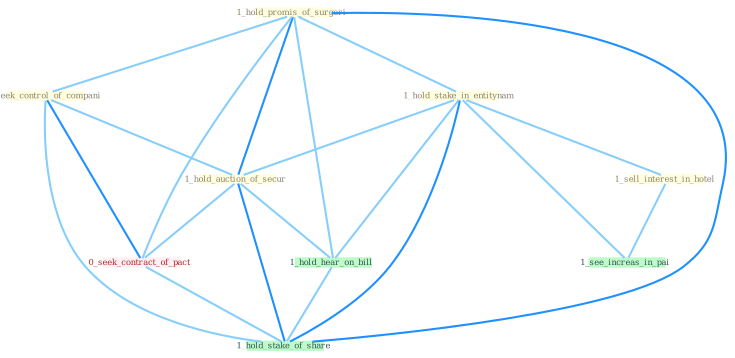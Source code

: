 Graph G{ 
    node
    [shape=polygon,style=filled,width=.5,height=.06,color="#BDFCC9",fixedsize=true,fontsize=4,
    fontcolor="#2f4f4f"];
    {node
    [color="#ffffe0", fontcolor="#8b7d6b"] "1_hold_promis_of_surgeri " "1_hold_stake_in_entitynam " "1_seek_control_of_compani " "1_hold_auction_of_secur " "1_sell_interest_in_hotel "}
{node [color="#fff0f5", fontcolor="#b22222"] "0_seek_contract_of_pact "}
edge [color="#B0E2FF"];

	"1_hold_promis_of_surgeri " -- "1_hold_stake_in_entitynam " [w="1", color="#87cefa" ];
	"1_hold_promis_of_surgeri " -- "1_seek_control_of_compani " [w="1", color="#87cefa" ];
	"1_hold_promis_of_surgeri " -- "1_hold_auction_of_secur " [w="2", color="#1e90ff" , len=0.8];
	"1_hold_promis_of_surgeri " -- "0_seek_contract_of_pact " [w="1", color="#87cefa" ];
	"1_hold_promis_of_surgeri " -- "1_hold_hear_on_bill " [w="1", color="#87cefa" ];
	"1_hold_promis_of_surgeri " -- "1_hold_stake_of_share " [w="2", color="#1e90ff" , len=0.8];
	"1_hold_stake_in_entitynam " -- "1_hold_auction_of_secur " [w="1", color="#87cefa" ];
	"1_hold_stake_in_entitynam " -- "1_sell_interest_in_hotel " [w="1", color="#87cefa" ];
	"1_hold_stake_in_entitynam " -- "1_see_increas_in_pai " [w="1", color="#87cefa" ];
	"1_hold_stake_in_entitynam " -- "1_hold_hear_on_bill " [w="1", color="#87cefa" ];
	"1_hold_stake_in_entitynam " -- "1_hold_stake_of_share " [w="2", color="#1e90ff" , len=0.8];
	"1_seek_control_of_compani " -- "1_hold_auction_of_secur " [w="1", color="#87cefa" ];
	"1_seek_control_of_compani " -- "0_seek_contract_of_pact " [w="2", color="#1e90ff" , len=0.8];
	"1_seek_control_of_compani " -- "1_hold_stake_of_share " [w="1", color="#87cefa" ];
	"1_hold_auction_of_secur " -- "0_seek_contract_of_pact " [w="1", color="#87cefa" ];
	"1_hold_auction_of_secur " -- "1_hold_hear_on_bill " [w="1", color="#87cefa" ];
	"1_hold_auction_of_secur " -- "1_hold_stake_of_share " [w="2", color="#1e90ff" , len=0.8];
	"1_sell_interest_in_hotel " -- "1_see_increas_in_pai " [w="1", color="#87cefa" ];
	"0_seek_contract_of_pact " -- "1_hold_stake_of_share " [w="1", color="#87cefa" ];
	"1_hold_hear_on_bill " -- "1_hold_stake_of_share " [w="1", color="#87cefa" ];
}